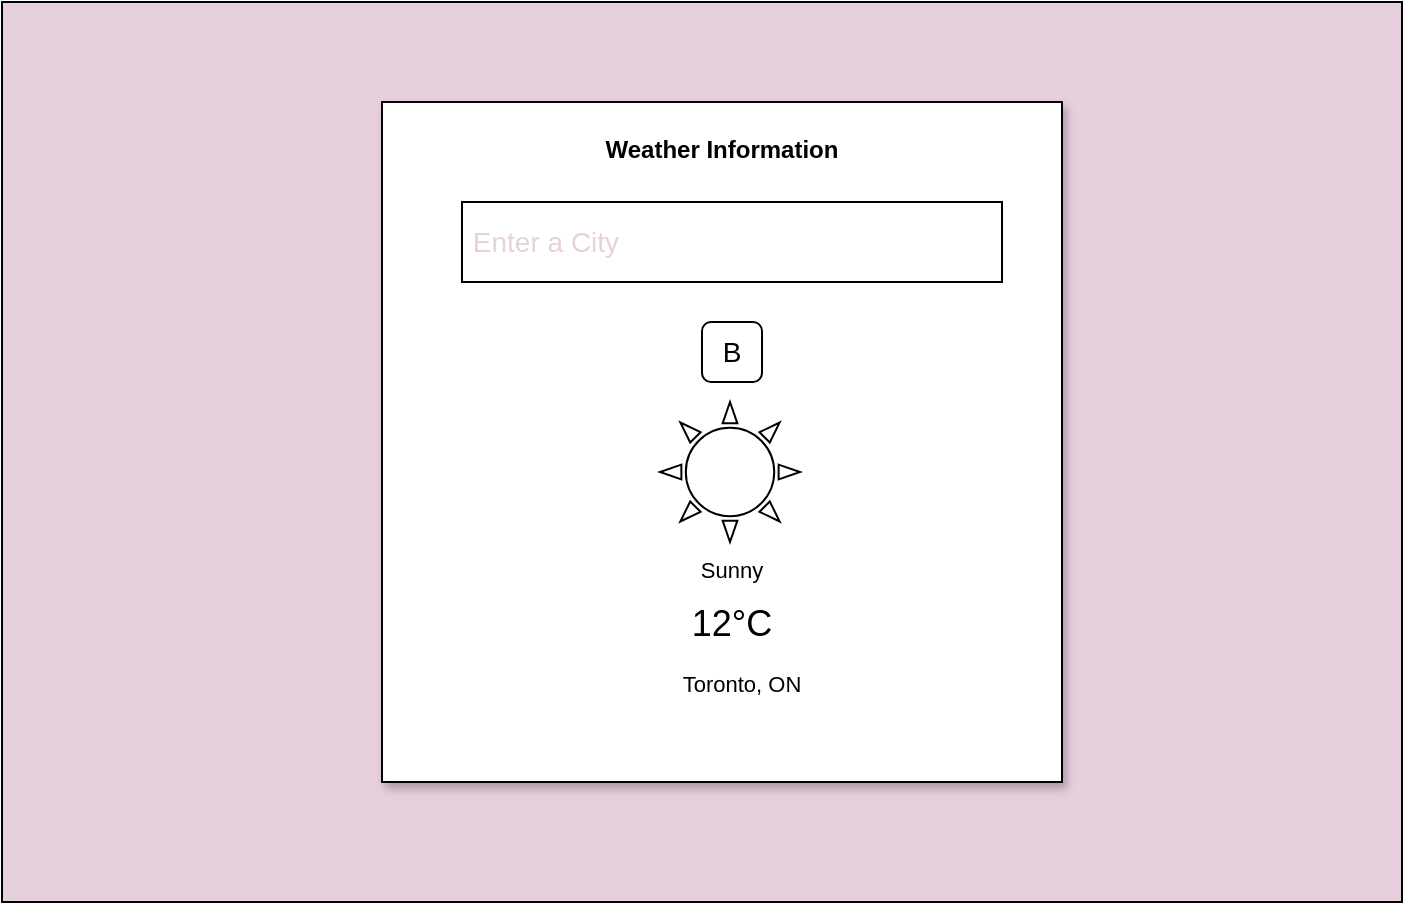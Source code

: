 <mxfile version="20.5.1" type="device"><diagram id="XTQsrCx-BNl7bWdQYtRu" name="Page-1"><mxGraphModel dx="1055" dy="485" grid="1" gridSize="10" guides="1" tooltips="1" connect="1" arrows="1" fold="1" page="1" pageScale="1" pageWidth="850" pageHeight="1100" math="0" shadow="0"><root><mxCell id="0"/><mxCell id="1" parent="0"/><mxCell id="5hz8k9pBTcfUU3awRPb6-1" value="" style="rounded=0;whiteSpace=wrap;html=1;shadow=0;fillColor=#E6D0DE;" vertex="1" parent="1"><mxGeometry x="70" y="30" width="700" height="450" as="geometry"/></mxCell><mxCell id="5hz8k9pBTcfUU3awRPb6-2" value="" style="whiteSpace=wrap;html=1;aspect=fixed;shadow=1;" vertex="1" parent="1"><mxGeometry x="260" y="80" width="340" height="340" as="geometry"/></mxCell><mxCell id="5hz8k9pBTcfUU3awRPb6-4" value="&lt;b&gt;Weather Information&lt;/b&gt;" style="text;html=1;strokeColor=none;fillColor=none;align=center;verticalAlign=middle;whiteSpace=wrap;rounded=0;shadow=0;" vertex="1" parent="1"><mxGeometry x="340" y="89" width="180" height="30" as="geometry"/></mxCell><mxCell id="5hz8k9pBTcfUU3awRPb6-7" value="" style="rounded=0;whiteSpace=wrap;html=1;shadow=0;fillColor=#FFFFFF;" vertex="1" parent="1"><mxGeometry x="300" y="130" width="270" height="40" as="geometry"/></mxCell><mxCell id="5hz8k9pBTcfUU3awRPb6-8" value="&lt;font color=&quot;#e6d0de&quot; style=&quot;font-size: 14px;&quot;&gt;Enter a City&lt;/font&gt;" style="text;html=1;strokeColor=none;fillColor=none;align=center;verticalAlign=middle;whiteSpace=wrap;rounded=0;shadow=0;" vertex="1" parent="1"><mxGeometry x="277" y="135" width="130" height="30" as="geometry"/></mxCell><mxCell id="5hz8k9pBTcfUU3awRPb6-9" value="&lt;font color=&quot;#000000&quot;&gt;B&lt;/font&gt;" style="rounded=1;whiteSpace=wrap;html=1;shadow=0;fontSize=14;fontColor=#E6D0DE;fillColor=#FFFFFF;" vertex="1" parent="1"><mxGeometry x="420" y="190" width="30" height="30" as="geometry"/></mxCell><mxCell id="5hz8k9pBTcfUU3awRPb6-11" value="&lt;font style=&quot;font-size: 18px;&quot; color=&quot;#000000&quot;&gt;12°C&lt;/font&gt;" style="text;html=1;strokeColor=none;fillColor=#FFFFFF;align=center;verticalAlign=middle;whiteSpace=wrap;rounded=0;shadow=0;fontSize=14;fontColor=#E6D0DE;" vertex="1" parent="1"><mxGeometry x="380" y="326" width="110" height="30" as="geometry"/></mxCell><mxCell id="5hz8k9pBTcfUU3awRPb6-12" value="" style="verticalLabelPosition=bottom;verticalAlign=top;html=1;shape=mxgraph.basic.sun;shadow=0;fontSize=18;fontColor=#000000;fillColor=#FFFFFF;" vertex="1" parent="1"><mxGeometry x="399" y="230" width="70" height="70" as="geometry"/></mxCell><mxCell id="5hz8k9pBTcfUU3awRPb6-16" value="&lt;font style=&quot;font-size: 11px;&quot;&gt;Sunny&lt;/font&gt;" style="text;html=1;strokeColor=none;fillColor=none;align=center;verticalAlign=middle;whiteSpace=wrap;rounded=0;shadow=0;fontSize=18;fontColor=#000000;" vertex="1" parent="1"><mxGeometry x="405" y="297" width="60" height="30" as="geometry"/></mxCell><mxCell id="5hz8k9pBTcfUU3awRPb6-18" value="Toronto, ON" style="text;html=1;strokeColor=none;fillColor=none;align=center;verticalAlign=middle;whiteSpace=wrap;rounded=0;shadow=0;fontSize=11;fontColor=#000000;" vertex="1" parent="1"><mxGeometry x="340" y="356" width="200" height="30" as="geometry"/></mxCell></root></mxGraphModel></diagram></mxfile>